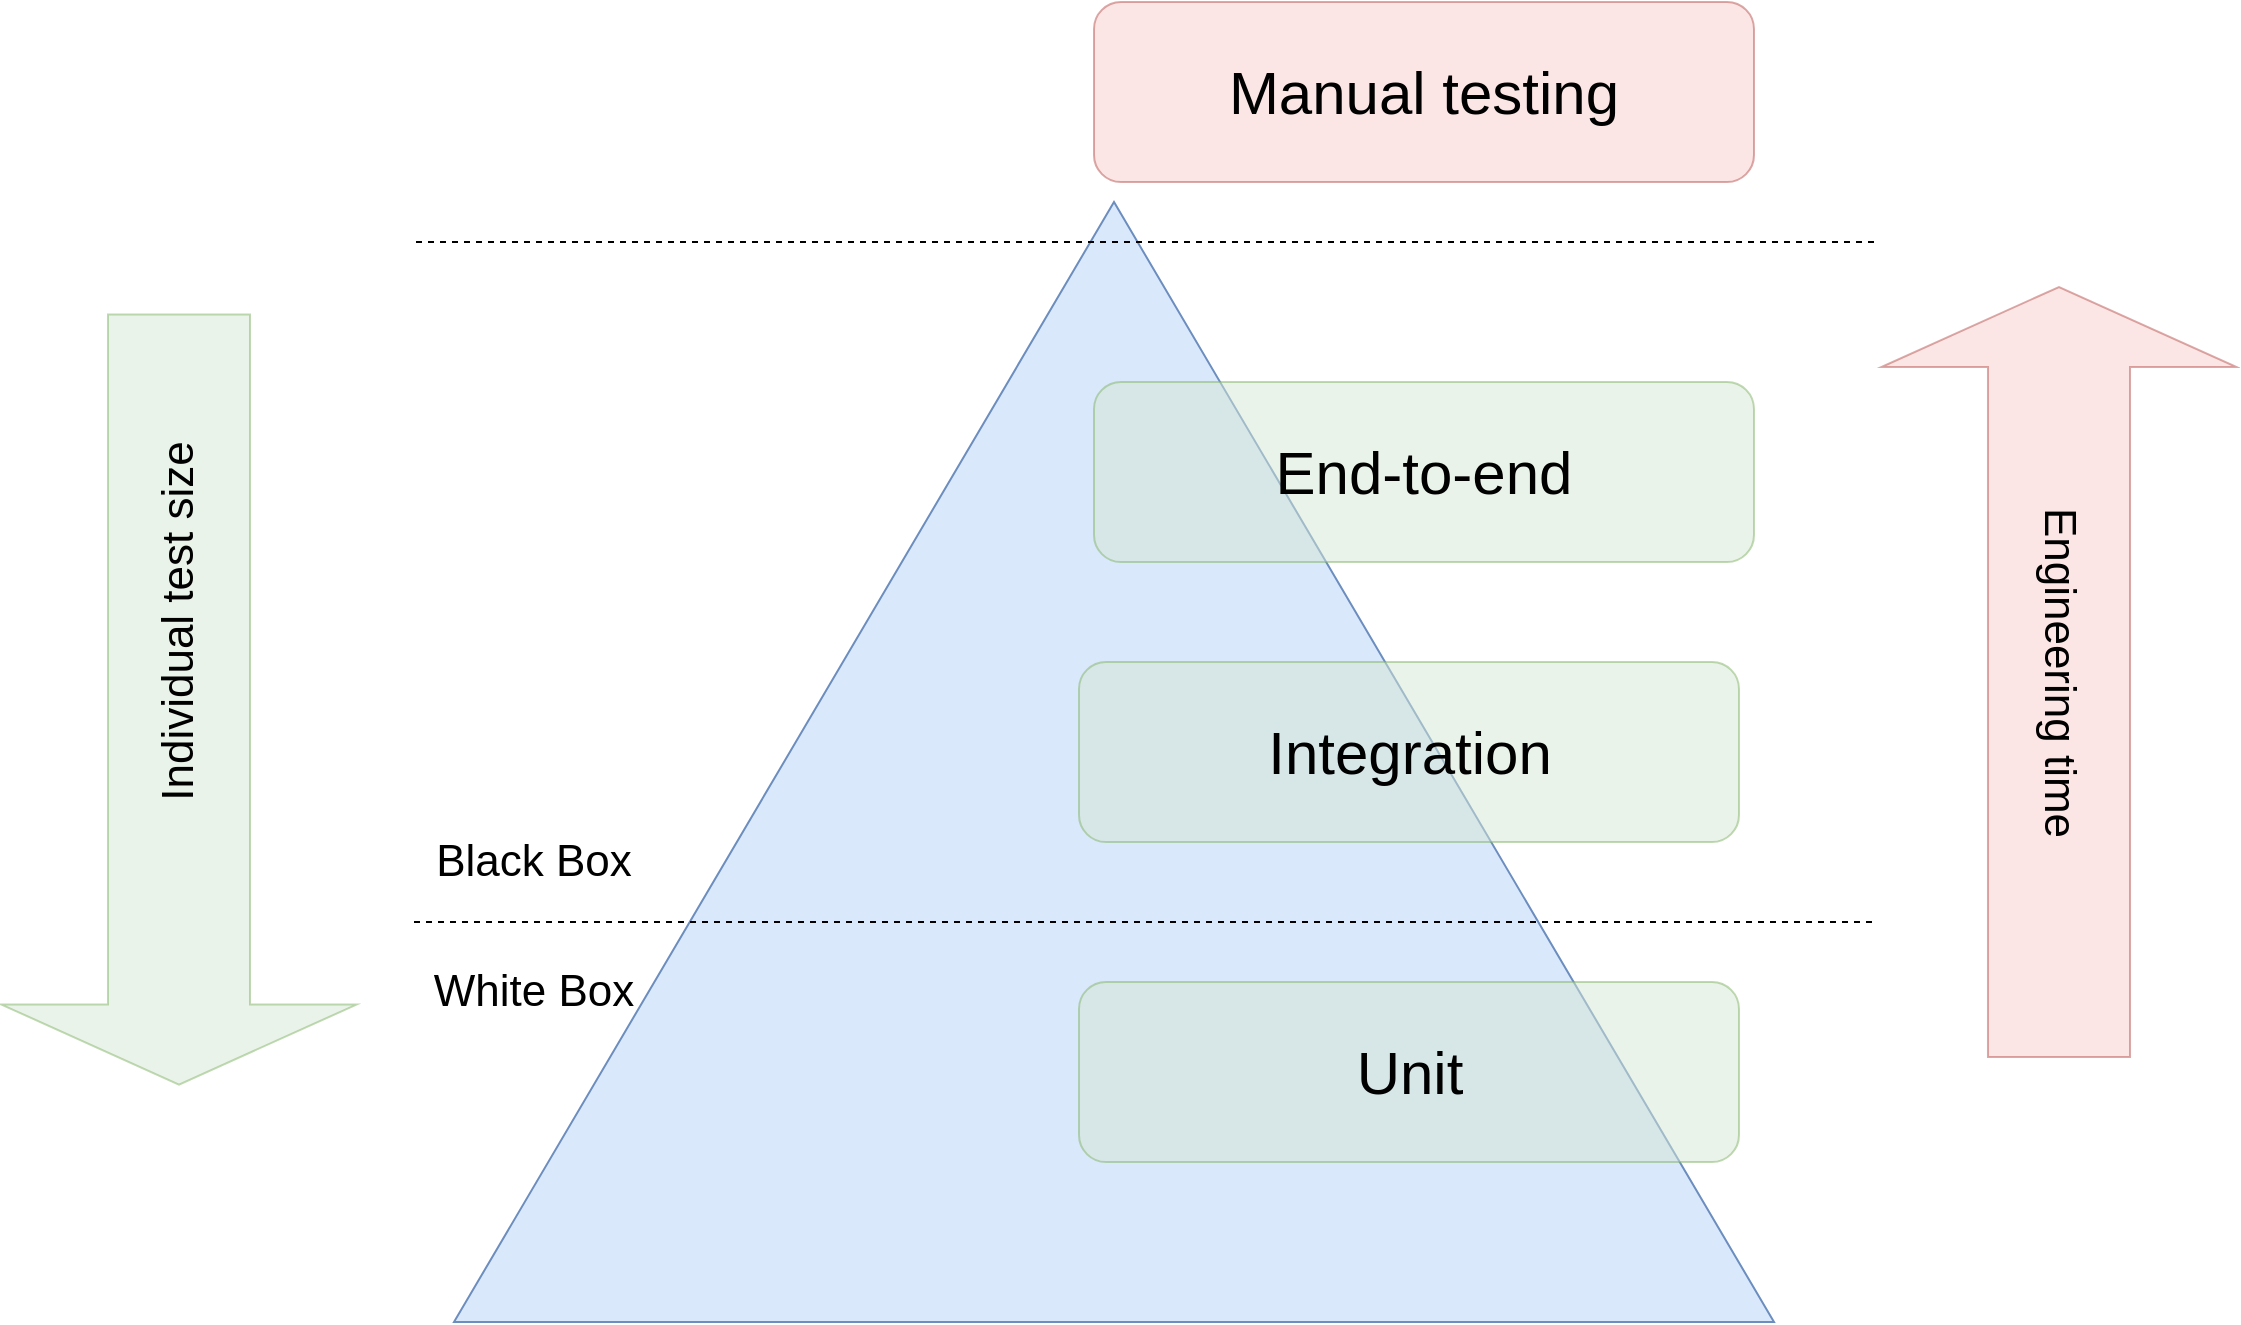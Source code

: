 <mxfile version="13.0.6" type="device"><diagram id="jCNfxSPcCSNoayZJr5dr" name="Page-1"><mxGraphModel dx="2179" dy="1114" grid="1" gridSize="10" guides="1" tooltips="1" connect="1" arrows="1" fold="1" page="1" pageScale="1" pageWidth="850" pageHeight="1100" math="0" shadow="0"><root><mxCell id="0"/><mxCell id="1" parent="0"/><mxCell id="c31_xn3PZIJT33_eWLwB-2" value="" style="triangle;whiteSpace=wrap;html=1;rotation=-90;fillColor=#dae8fc;strokeColor=#6c8ebf;" vertex="1" parent="1"><mxGeometry x="120" y="170" width="560" height="660" as="geometry"/></mxCell><mxCell id="c31_xn3PZIJT33_eWLwB-3" value="&lt;font style=&quot;font-size: 30px&quot;&gt;End-to-end&lt;/font&gt;" style="rounded=1;whiteSpace=wrap;html=1;fillColor=#d5e8d4;strokeColor=#82b366;opacity=50;" vertex="1" parent="1"><mxGeometry x="390" y="310" width="330" height="90" as="geometry"/></mxCell><mxCell id="c31_xn3PZIJT33_eWLwB-4" value="&lt;font style=&quot;font-size: 30px&quot;&gt;Integration&lt;/font&gt;" style="rounded=1;whiteSpace=wrap;html=1;fillColor=#d5e8d4;strokeColor=#82b366;opacity=50;" vertex="1" parent="1"><mxGeometry x="382.5" y="450" width="330" height="90" as="geometry"/></mxCell><mxCell id="c31_xn3PZIJT33_eWLwB-5" value="&lt;font style=&quot;font-size: 30px&quot;&gt;Unit&lt;/font&gt;" style="rounded=1;whiteSpace=wrap;html=1;fillColor=#d5e8d4;strokeColor=#82b366;opacity=50;" vertex="1" parent="1"><mxGeometry x="382.5" y="610" width="330" height="90" as="geometry"/></mxCell><mxCell id="c31_xn3PZIJT33_eWLwB-6" value="" style="endArrow=none;dashed=1;html=1;" edge="1" parent="1"><mxGeometry width="50" height="50" relative="1" as="geometry"><mxPoint x="50" y="580" as="sourcePoint"/><mxPoint x="780" y="580" as="targetPoint"/></mxGeometry></mxCell><mxCell id="c31_xn3PZIJT33_eWLwB-11" value="" style="html=1;shadow=0;dashed=0;align=center;verticalAlign=middle;shape=mxgraph.arrows2.arrow;dy=0.6;dx=40;notch=0;fillColor=#d5e8d4;opacity=50;rotation=90;strokeColor=#82b366;" vertex="1" parent="1"><mxGeometry x="-260" y="380" width="385" height="177.55" as="geometry"/></mxCell><mxCell id="c31_xn3PZIJT33_eWLwB-12" value="" style="html=1;shadow=0;dashed=0;align=center;verticalAlign=middle;shape=mxgraph.arrows2.arrow;dy=0.6;dx=40;notch=0;fillColor=#f8cecc;opacity=50;rotation=-90;strokeColor=#b85450;" vertex="1" parent="1"><mxGeometry x="680" y="366.22" width="385" height="177.55" as="geometry"/></mxCell><mxCell id="c31_xn3PZIJT33_eWLwB-13" value="&lt;font style=&quot;font-size: 22px&quot;&gt;Engineering time&lt;br&gt;&lt;/font&gt;" style="text;html=1;strokeColor=none;fillColor=none;align=center;verticalAlign=middle;whiteSpace=wrap;rounded=0;opacity=50;rotation=90;" vertex="1" parent="1"><mxGeometry x="712.5" y="430" width="320" height="50" as="geometry"/></mxCell><mxCell id="c31_xn3PZIJT33_eWLwB-14" value="&lt;font style=&quot;font-size: 22px&quot;&gt;Individual test size&lt;/font&gt;" style="text;html=1;strokeColor=none;fillColor=none;align=center;verticalAlign=middle;whiteSpace=wrap;rounded=0;opacity=50;rotation=-90;" vertex="1" parent="1"><mxGeometry x="-217.5" y="410" width="300" height="40" as="geometry"/></mxCell><mxCell id="c31_xn3PZIJT33_eWLwB-15" value="&lt;font style=&quot;font-size: 22px&quot;&gt;Black Box&lt;/font&gt;" style="text;html=1;strokeColor=none;fillColor=none;align=center;verticalAlign=middle;whiteSpace=wrap;rounded=0;opacity=50;" vertex="1" parent="1"><mxGeometry x="20" y="525" width="180" height="50" as="geometry"/></mxCell><mxCell id="c31_xn3PZIJT33_eWLwB-16" value="&lt;font style=&quot;font-size: 22px&quot;&gt;White&amp;nbsp;Box&lt;/font&gt;" style="text;html=1;strokeColor=none;fillColor=none;align=center;verticalAlign=middle;whiteSpace=wrap;rounded=0;opacity=50;" vertex="1" parent="1"><mxGeometry x="20" y="590" width="180" height="50" as="geometry"/></mxCell><mxCell id="c31_xn3PZIJT33_eWLwB-19" value="" style="endArrow=none;dashed=1;html=1;" edge="1" parent="1"><mxGeometry width="50" height="50" relative="1" as="geometry"><mxPoint x="780" y="240" as="sourcePoint"/><mxPoint x="50" y="240" as="targetPoint"/></mxGeometry></mxCell><mxCell id="c31_xn3PZIJT33_eWLwB-21" value="&lt;font style=&quot;font-size: 30px&quot;&gt;Manual testing&lt;/font&gt;" style="rounded=1;whiteSpace=wrap;html=1;fillColor=#f8cecc;strokeColor=#b85450;opacity=50;" vertex="1" parent="1"><mxGeometry x="390" y="120" width="330" height="90" as="geometry"/></mxCell></root></mxGraphModel></diagram></mxfile>